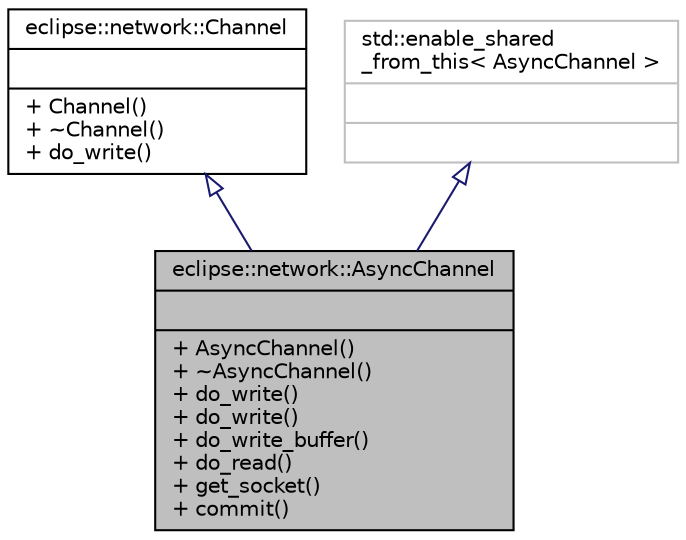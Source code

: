 digraph "eclipse::network::AsyncChannel"
{
  edge [fontname="Helvetica",fontsize="10",labelfontname="Helvetica",labelfontsize="10"];
  node [fontname="Helvetica",fontsize="10",shape=record];
  Node1 [label="{eclipse::network::AsyncChannel\n||+ AsyncChannel()\l+ ~AsyncChannel()\l+ do_write()\l+ do_write()\l+ do_write_buffer()\l+ do_read()\l+ get_socket()\l+ commit()\l}",height=0.2,width=0.4,color="black", fillcolor="grey75", style="filled" fontcolor="black"];
  Node2 -> Node1 [dir="back",color="midnightblue",fontsize="10",style="solid",arrowtail="onormal",fontname="Helvetica"];
  Node2 [label="{eclipse::network::Channel\n||+ Channel()\l+ ~Channel()\l+ do_write()\l}",height=0.2,width=0.4,color="black", fillcolor="white", style="filled",URL="$classeclipse_1_1network_1_1Channel.html"];
  Node3 -> Node1 [dir="back",color="midnightblue",fontsize="10",style="solid",arrowtail="onormal",fontname="Helvetica"];
  Node3 [label="{std::enable_shared\l_from_this\< AsyncChannel \>\n||}",height=0.2,width=0.4,color="grey75", fillcolor="white", style="filled"];
}
